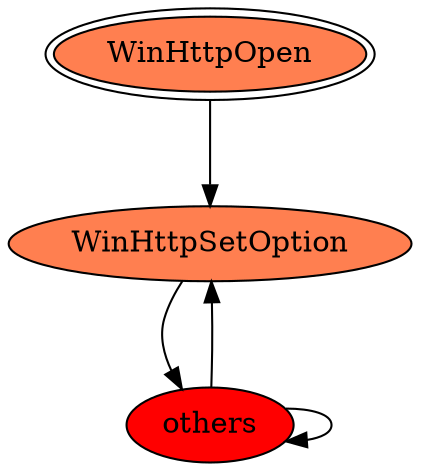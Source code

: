 digraph "./REPORTS/6028/API_PER_CATEGORY/InternetConnect.exe_3324_Network Management_API_per_Category_Transition_Matrix" {
	WinHttpOpen [label=WinHttpOpen fillcolor=coral peripheries=2 style=filled]
	WinHttpSetOption [label=WinHttpSetOption fillcolor=coral style=filled]
	WinHttpOpen -> WinHttpSetOption [label=1.0 fontcolor=white]
	others [label=others fillcolor=red style=filled]
	WinHttpSetOption -> others [label=1.0 fontcolor=white]
	others -> WinHttpSetOption [label=0.0008 fontcolor=white]
	others -> others [label=0.9992 fontcolor=white]
}
